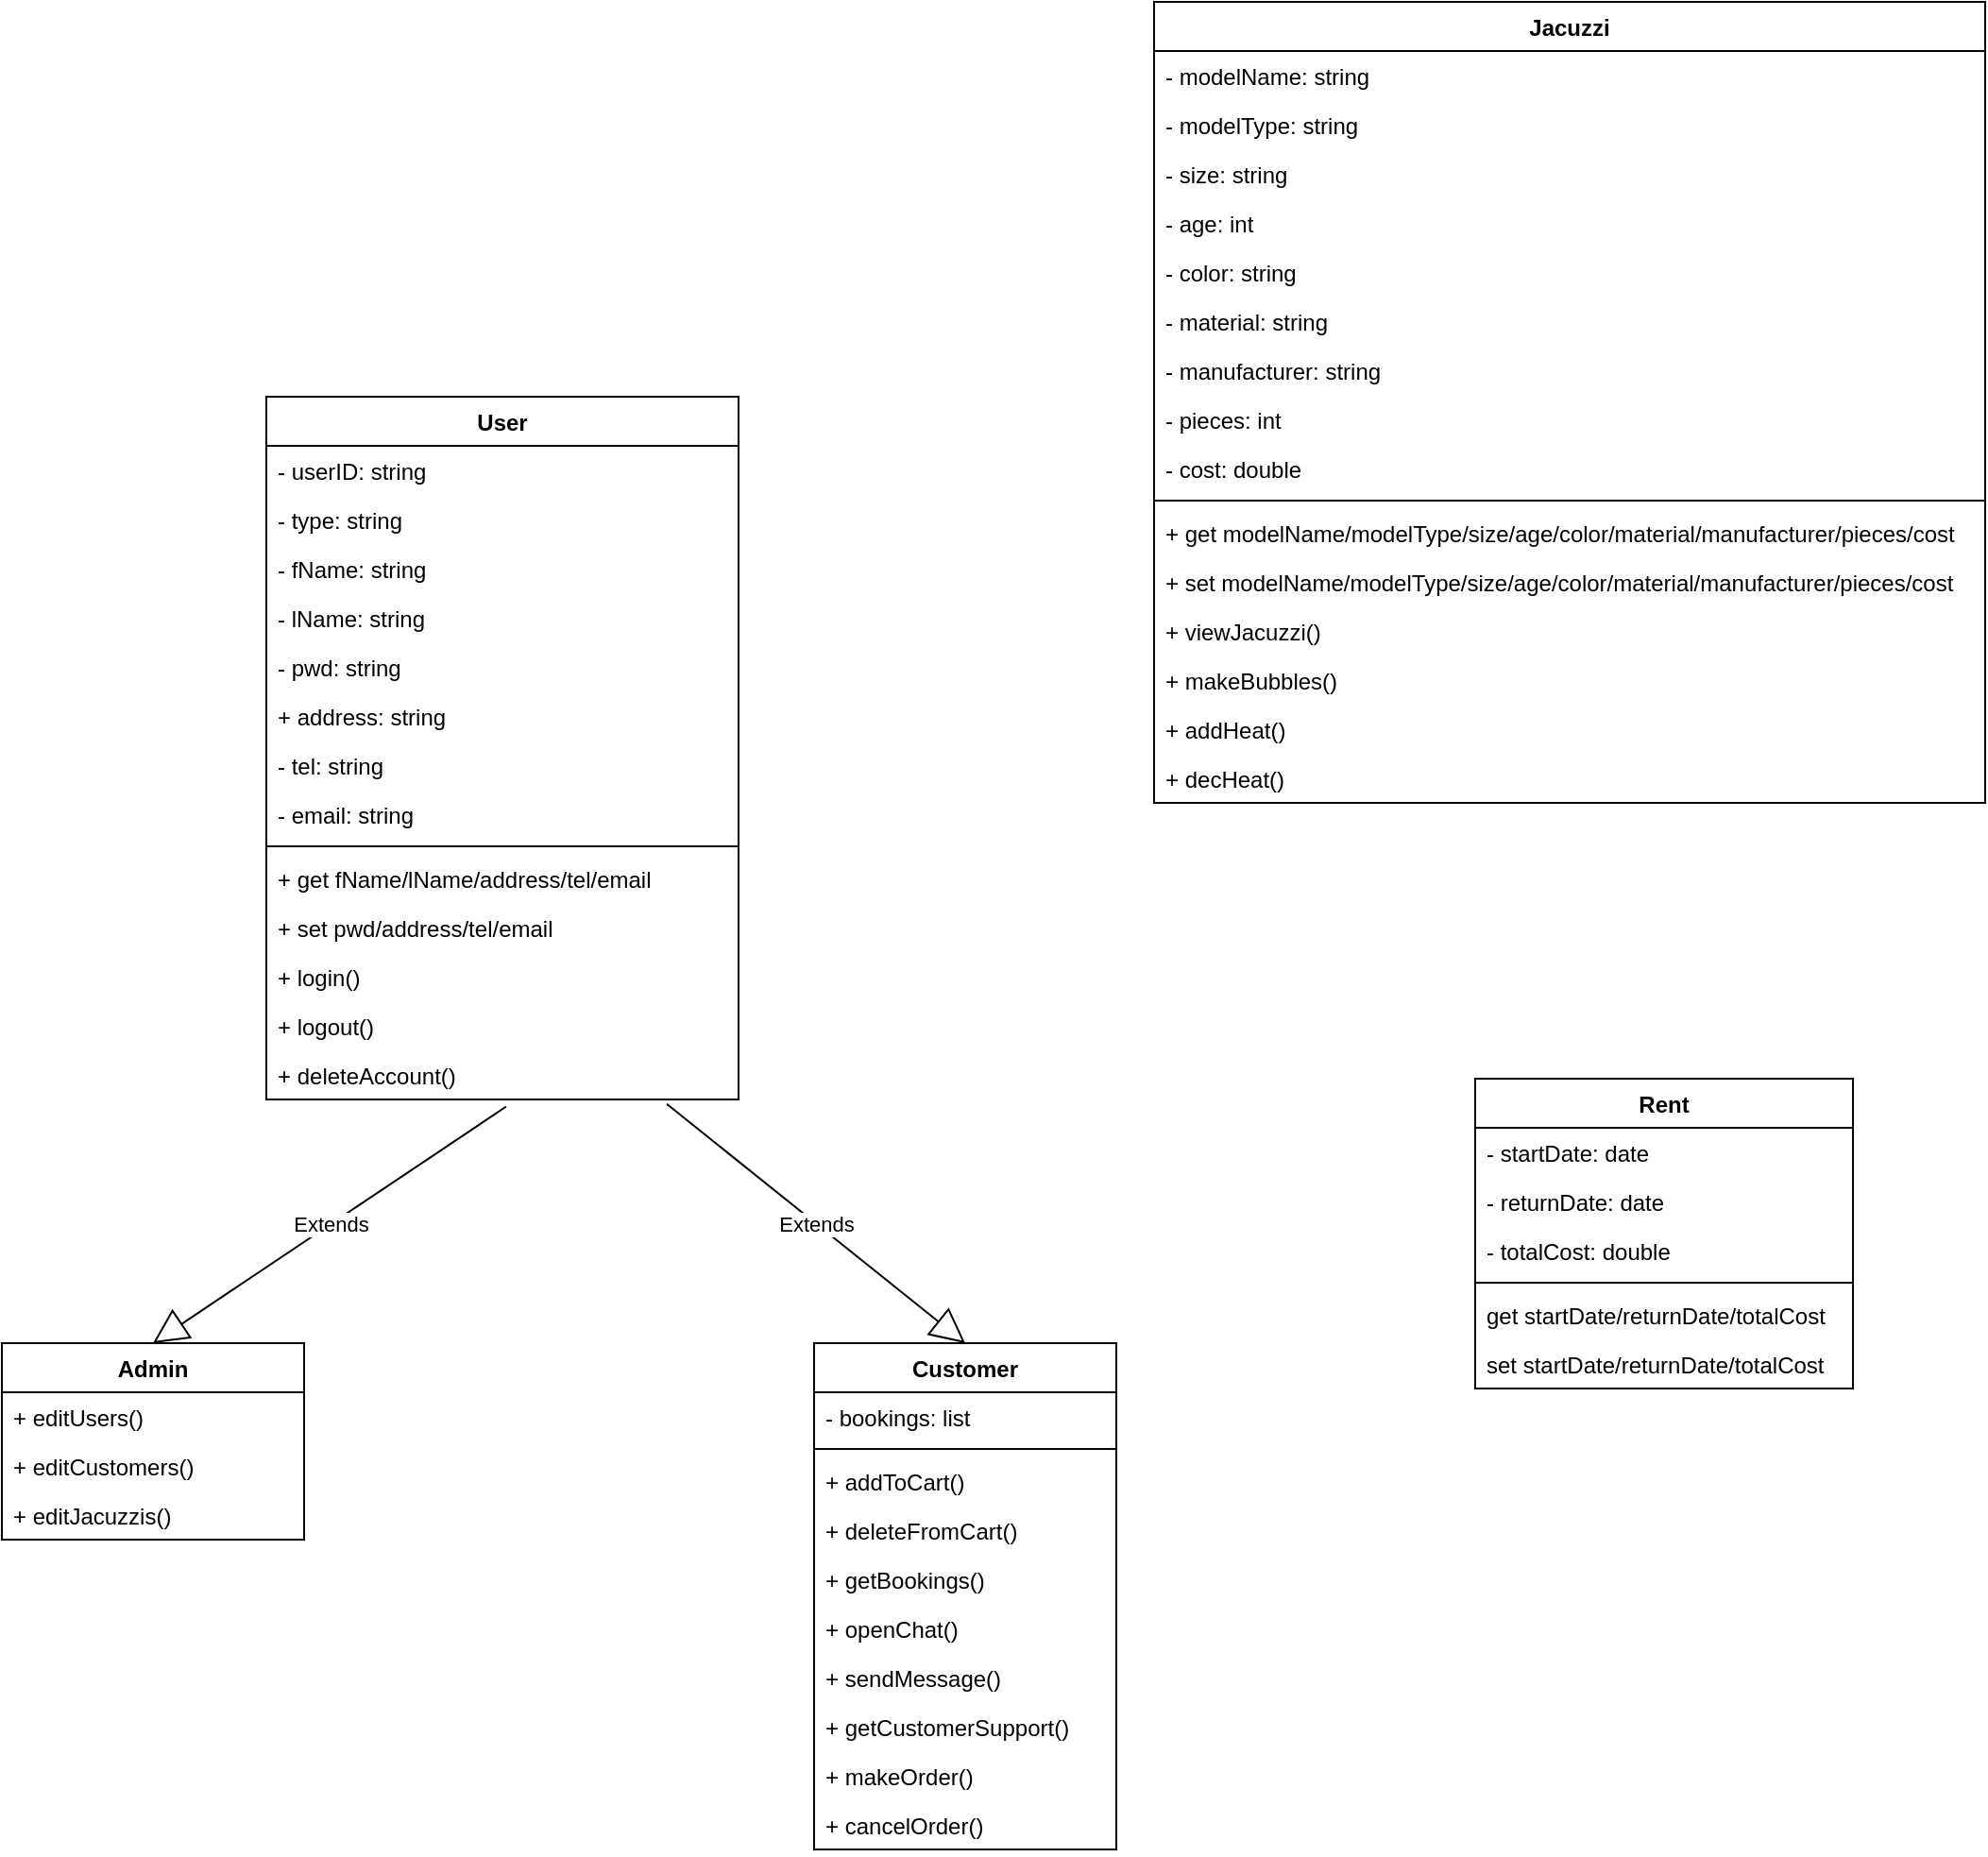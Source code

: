 <mxfile version="20.2.3" type="device"><diagram id="C5RBs43oDa-KdzZeNtuy" name="Page-1"><mxGraphModel dx="2421" dy="1188" grid="1" gridSize="10" guides="1" tooltips="1" connect="1" arrows="1" fold="1" page="1" pageScale="1" pageWidth="827" pageHeight="1169" background="none" math="0" shadow="0"><root><mxCell id="WIyWlLk6GJQsqaUBKTNV-0"/><mxCell id="WIyWlLk6GJQsqaUBKTNV-1" parent="WIyWlLk6GJQsqaUBKTNV-0"/><mxCell id="k1dPZMOnUDA34dIdjiVe-25" value="Jacuzzi" style="swimlane;fontStyle=1;align=center;verticalAlign=top;childLayout=stackLayout;horizontal=1;startSize=26;horizontalStack=0;resizeParent=1;resizeParentMax=0;resizeLast=0;collapsible=1;marginBottom=0;" vertex="1" parent="WIyWlLk6GJQsqaUBKTNV-1"><mxGeometry x="270" y="190" width="440" height="424" as="geometry"/></mxCell><mxCell id="k1dPZMOnUDA34dIdjiVe-26" value="- modelName: string" style="text;strokeColor=none;fillColor=none;align=left;verticalAlign=top;spacingLeft=4;spacingRight=4;overflow=hidden;rotatable=0;points=[[0,0.5],[1,0.5]];portConstraint=eastwest;" vertex="1" parent="k1dPZMOnUDA34dIdjiVe-25"><mxGeometry y="26" width="440" height="26" as="geometry"/></mxCell><mxCell id="k1dPZMOnUDA34dIdjiVe-47" value="- modelType: string" style="text;strokeColor=none;fillColor=none;align=left;verticalAlign=top;spacingLeft=4;spacingRight=4;overflow=hidden;rotatable=0;points=[[0,0.5],[1,0.5]];portConstraint=eastwest;" vertex="1" parent="k1dPZMOnUDA34dIdjiVe-25"><mxGeometry y="52" width="440" height="26" as="geometry"/></mxCell><mxCell id="k1dPZMOnUDA34dIdjiVe-43" value="- size: string" style="text;strokeColor=none;fillColor=none;align=left;verticalAlign=top;spacingLeft=4;spacingRight=4;overflow=hidden;rotatable=0;points=[[0,0.5],[1,0.5]];portConstraint=eastwest;" vertex="1" parent="k1dPZMOnUDA34dIdjiVe-25"><mxGeometry y="78" width="440" height="26" as="geometry"/></mxCell><mxCell id="k1dPZMOnUDA34dIdjiVe-29" value="- age: int" style="text;strokeColor=none;fillColor=none;align=left;verticalAlign=top;spacingLeft=4;spacingRight=4;overflow=hidden;rotatable=0;points=[[0,0.5],[1,0.5]];portConstraint=eastwest;" vertex="1" parent="k1dPZMOnUDA34dIdjiVe-25"><mxGeometry y="104" width="440" height="26" as="geometry"/></mxCell><mxCell id="k1dPZMOnUDA34dIdjiVe-48" value="- color: string" style="text;strokeColor=none;fillColor=none;align=left;verticalAlign=top;spacingLeft=4;spacingRight=4;overflow=hidden;rotatable=0;points=[[0,0.5],[1,0.5]];portConstraint=eastwest;" vertex="1" parent="k1dPZMOnUDA34dIdjiVe-25"><mxGeometry y="130" width="440" height="26" as="geometry"/></mxCell><mxCell id="k1dPZMOnUDA34dIdjiVe-45" value="- material: string" style="text;strokeColor=none;fillColor=none;align=left;verticalAlign=top;spacingLeft=4;spacingRight=4;overflow=hidden;rotatable=0;points=[[0,0.5],[1,0.5]];portConstraint=eastwest;" vertex="1" parent="k1dPZMOnUDA34dIdjiVe-25"><mxGeometry y="156" width="440" height="26" as="geometry"/></mxCell><mxCell id="k1dPZMOnUDA34dIdjiVe-46" value="- manufacturer: string" style="text;strokeColor=none;fillColor=none;align=left;verticalAlign=top;spacingLeft=4;spacingRight=4;overflow=hidden;rotatable=0;points=[[0,0.5],[1,0.5]];portConstraint=eastwest;" vertex="1" parent="k1dPZMOnUDA34dIdjiVe-25"><mxGeometry y="182" width="440" height="26" as="geometry"/></mxCell><mxCell id="k1dPZMOnUDA34dIdjiVe-44" value="- pieces: int" style="text;strokeColor=none;fillColor=none;align=left;verticalAlign=top;spacingLeft=4;spacingRight=4;overflow=hidden;rotatable=0;points=[[0,0.5],[1,0.5]];portConstraint=eastwest;" vertex="1" parent="k1dPZMOnUDA34dIdjiVe-25"><mxGeometry y="208" width="440" height="26" as="geometry"/></mxCell><mxCell id="k1dPZMOnUDA34dIdjiVe-76" value="- cost: double" style="text;strokeColor=none;fillColor=none;align=left;verticalAlign=top;spacingLeft=4;spacingRight=4;overflow=hidden;rotatable=0;points=[[0,0.5],[1,0.5]];portConstraint=eastwest;" vertex="1" parent="k1dPZMOnUDA34dIdjiVe-25"><mxGeometry y="234" width="440" height="26" as="geometry"/></mxCell><mxCell id="k1dPZMOnUDA34dIdjiVe-27" value="" style="line;strokeWidth=1;fillColor=none;align=left;verticalAlign=middle;spacingTop=-1;spacingLeft=3;spacingRight=3;rotatable=0;labelPosition=right;points=[];portConstraint=eastwest;" vertex="1" parent="k1dPZMOnUDA34dIdjiVe-25"><mxGeometry y="260" width="440" height="8" as="geometry"/></mxCell><mxCell id="k1dPZMOnUDA34dIdjiVe-28" value="+ get modelName/modelType/size/age/color/material/manufacturer/pieces/cost" style="text;strokeColor=none;fillColor=none;align=left;verticalAlign=top;spacingLeft=4;spacingRight=4;overflow=hidden;rotatable=0;points=[[0,0.5],[1,0.5]];portConstraint=eastwest;" vertex="1" parent="k1dPZMOnUDA34dIdjiVe-25"><mxGeometry y="268" width="440" height="26" as="geometry"/></mxCell><mxCell id="k1dPZMOnUDA34dIdjiVe-49" value="+ set modelName/modelType/size/age/color/material/manufacturer/pieces/cost" style="text;strokeColor=none;fillColor=none;align=left;verticalAlign=top;spacingLeft=4;spacingRight=4;overflow=hidden;rotatable=0;points=[[0,0.5],[1,0.5]];portConstraint=eastwest;" vertex="1" parent="k1dPZMOnUDA34dIdjiVe-25"><mxGeometry y="294" width="440" height="26" as="geometry"/></mxCell><mxCell id="k1dPZMOnUDA34dIdjiVe-50" value="+ viewJacuzzi() " style="text;strokeColor=none;fillColor=none;align=left;verticalAlign=top;spacingLeft=4;spacingRight=4;overflow=hidden;rotatable=0;points=[[0,0.5],[1,0.5]];portConstraint=eastwest;" vertex="1" parent="k1dPZMOnUDA34dIdjiVe-25"><mxGeometry y="320" width="440" height="26" as="geometry"/></mxCell><mxCell id="k1dPZMOnUDA34dIdjiVe-51" value="+ makeBubbles() " style="text;strokeColor=none;fillColor=none;align=left;verticalAlign=top;spacingLeft=4;spacingRight=4;overflow=hidden;rotatable=0;points=[[0,0.5],[1,0.5]];portConstraint=eastwest;" vertex="1" parent="k1dPZMOnUDA34dIdjiVe-25"><mxGeometry y="346" width="440" height="26" as="geometry"/></mxCell><mxCell id="k1dPZMOnUDA34dIdjiVe-52" value="+ addHeat() " style="text;strokeColor=none;fillColor=none;align=left;verticalAlign=top;spacingLeft=4;spacingRight=4;overflow=hidden;rotatable=0;points=[[0,0.5],[1,0.5]];portConstraint=eastwest;" vertex="1" parent="k1dPZMOnUDA34dIdjiVe-25"><mxGeometry y="372" width="440" height="26" as="geometry"/></mxCell><mxCell id="k1dPZMOnUDA34dIdjiVe-53" value="+ decHeat() " style="text;strokeColor=none;fillColor=none;align=left;verticalAlign=top;spacingLeft=4;spacingRight=4;overflow=hidden;rotatable=0;points=[[0,0.5],[1,0.5]];portConstraint=eastwest;" vertex="1" parent="k1dPZMOnUDA34dIdjiVe-25"><mxGeometry y="398" width="440" height="26" as="geometry"/></mxCell><mxCell id="k1dPZMOnUDA34dIdjiVe-56" value="User" style="swimlane;fontStyle=1;align=center;verticalAlign=top;childLayout=stackLayout;horizontal=1;startSize=26;horizontalStack=0;resizeParent=1;resizeParentMax=0;resizeLast=0;collapsible=1;marginBottom=0;" vertex="1" parent="WIyWlLk6GJQsqaUBKTNV-1"><mxGeometry x="-200" y="399" width="250" height="372" as="geometry"/></mxCell><mxCell id="k1dPZMOnUDA34dIdjiVe-61" value="- userID: string" style="text;strokeColor=none;fillColor=none;align=left;verticalAlign=top;spacingLeft=4;spacingRight=4;overflow=hidden;rotatable=0;points=[[0,0.5],[1,0.5]];portConstraint=eastwest;" vertex="1" parent="k1dPZMOnUDA34dIdjiVe-56"><mxGeometry y="26" width="250" height="26" as="geometry"/></mxCell><mxCell id="k1dPZMOnUDA34dIdjiVe-63" value="- type: string" style="text;strokeColor=none;fillColor=none;align=left;verticalAlign=top;spacingLeft=4;spacingRight=4;overflow=hidden;rotatable=0;points=[[0,0.5],[1,0.5]];portConstraint=eastwest;" vertex="1" parent="k1dPZMOnUDA34dIdjiVe-56"><mxGeometry y="52" width="250" height="26" as="geometry"/></mxCell><mxCell id="k1dPZMOnUDA34dIdjiVe-57" value="- fName: string" style="text;strokeColor=none;fillColor=none;align=left;verticalAlign=top;spacingLeft=4;spacingRight=4;overflow=hidden;rotatable=0;points=[[0,0.5],[1,0.5]];portConstraint=eastwest;" vertex="1" parent="k1dPZMOnUDA34dIdjiVe-56"><mxGeometry y="78" width="250" height="26" as="geometry"/></mxCell><mxCell id="k1dPZMOnUDA34dIdjiVe-60" value="- lName: string" style="text;strokeColor=none;fillColor=none;align=left;verticalAlign=top;spacingLeft=4;spacingRight=4;overflow=hidden;rotatable=0;points=[[0,0.5],[1,0.5]];portConstraint=eastwest;" vertex="1" parent="k1dPZMOnUDA34dIdjiVe-56"><mxGeometry y="104" width="250" height="26" as="geometry"/></mxCell><mxCell id="k1dPZMOnUDA34dIdjiVe-62" value="- pwd: string" style="text;strokeColor=none;fillColor=none;align=left;verticalAlign=top;spacingLeft=4;spacingRight=4;overflow=hidden;rotatable=0;points=[[0,0.5],[1,0.5]];portConstraint=eastwest;" vertex="1" parent="k1dPZMOnUDA34dIdjiVe-56"><mxGeometry y="130" width="250" height="26" as="geometry"/></mxCell><mxCell id="k1dPZMOnUDA34dIdjiVe-71" value="+ address: string" style="text;strokeColor=none;fillColor=none;align=left;verticalAlign=top;spacingLeft=4;spacingRight=4;overflow=hidden;rotatable=0;points=[[0,0.5],[1,0.5]];portConstraint=eastwest;" vertex="1" parent="k1dPZMOnUDA34dIdjiVe-56"><mxGeometry y="156" width="250" height="26" as="geometry"/></mxCell><mxCell id="k1dPZMOnUDA34dIdjiVe-64" value="- tel: string" style="text;strokeColor=none;fillColor=none;align=left;verticalAlign=top;spacingLeft=4;spacingRight=4;overflow=hidden;rotatable=0;points=[[0,0.5],[1,0.5]];portConstraint=eastwest;" vertex="1" parent="k1dPZMOnUDA34dIdjiVe-56"><mxGeometry y="182" width="250" height="26" as="geometry"/></mxCell><mxCell id="k1dPZMOnUDA34dIdjiVe-65" value="- email: string" style="text;strokeColor=none;fillColor=none;align=left;verticalAlign=top;spacingLeft=4;spacingRight=4;overflow=hidden;rotatable=0;points=[[0,0.5],[1,0.5]];portConstraint=eastwest;" vertex="1" parent="k1dPZMOnUDA34dIdjiVe-56"><mxGeometry y="208" width="250" height="26" as="geometry"/></mxCell><mxCell id="k1dPZMOnUDA34dIdjiVe-58" value="" style="line;strokeWidth=1;fillColor=none;align=left;verticalAlign=middle;spacingTop=-1;spacingLeft=3;spacingRight=3;rotatable=0;labelPosition=right;points=[];portConstraint=eastwest;" vertex="1" parent="k1dPZMOnUDA34dIdjiVe-56"><mxGeometry y="234" width="250" height="8" as="geometry"/></mxCell><mxCell id="k1dPZMOnUDA34dIdjiVe-59" value="+ get fName/lName/address/tel/email" style="text;strokeColor=none;fillColor=none;align=left;verticalAlign=top;spacingLeft=4;spacingRight=4;overflow=hidden;rotatable=0;points=[[0,0.5],[1,0.5]];portConstraint=eastwest;" vertex="1" parent="k1dPZMOnUDA34dIdjiVe-56"><mxGeometry y="242" width="250" height="26" as="geometry"/></mxCell><mxCell id="k1dPZMOnUDA34dIdjiVe-66" value="+ set pwd/address/tel/email" style="text;strokeColor=none;fillColor=none;align=left;verticalAlign=top;spacingLeft=4;spacingRight=4;overflow=hidden;rotatable=0;points=[[0,0.5],[1,0.5]];portConstraint=eastwest;" vertex="1" parent="k1dPZMOnUDA34dIdjiVe-56"><mxGeometry y="268" width="250" height="26" as="geometry"/></mxCell><mxCell id="k1dPZMOnUDA34dIdjiVe-67" value="+ login()" style="text;strokeColor=none;fillColor=none;align=left;verticalAlign=top;spacingLeft=4;spacingRight=4;overflow=hidden;rotatable=0;points=[[0,0.5],[1,0.5]];portConstraint=eastwest;" vertex="1" parent="k1dPZMOnUDA34dIdjiVe-56"><mxGeometry y="294" width="250" height="26" as="geometry"/></mxCell><mxCell id="k1dPZMOnUDA34dIdjiVe-68" value="+ logout()" style="text;strokeColor=none;fillColor=none;align=left;verticalAlign=top;spacingLeft=4;spacingRight=4;overflow=hidden;rotatable=0;points=[[0,0.5],[1,0.5]];portConstraint=eastwest;" vertex="1" parent="k1dPZMOnUDA34dIdjiVe-56"><mxGeometry y="320" width="250" height="26" as="geometry"/></mxCell><mxCell id="k1dPZMOnUDA34dIdjiVe-69" value="+ deleteAccount()" style="text;strokeColor=none;fillColor=none;align=left;verticalAlign=top;spacingLeft=4;spacingRight=4;overflow=hidden;rotatable=0;points=[[0,0.5],[1,0.5]];portConstraint=eastwest;" vertex="1" parent="k1dPZMOnUDA34dIdjiVe-56"><mxGeometry y="346" width="250" height="26" as="geometry"/></mxCell><mxCell id="k1dPZMOnUDA34dIdjiVe-72" value="Customer" style="swimlane;fontStyle=1;align=center;verticalAlign=top;childLayout=stackLayout;horizontal=1;startSize=26;horizontalStack=0;resizeParent=1;resizeParentMax=0;resizeLast=0;collapsible=1;marginBottom=0;" vertex="1" parent="WIyWlLk6GJQsqaUBKTNV-1"><mxGeometry x="90" y="900" width="160" height="268" as="geometry"/></mxCell><mxCell id="k1dPZMOnUDA34dIdjiVe-73" value="- bookings: list" style="text;strokeColor=none;fillColor=none;align=left;verticalAlign=top;spacingLeft=4;spacingRight=4;overflow=hidden;rotatable=0;points=[[0,0.5],[1,0.5]];portConstraint=eastwest;" vertex="1" parent="k1dPZMOnUDA34dIdjiVe-72"><mxGeometry y="26" width="160" height="26" as="geometry"/></mxCell><mxCell id="k1dPZMOnUDA34dIdjiVe-74" value="" style="line;strokeWidth=1;fillColor=none;align=left;verticalAlign=middle;spacingTop=-1;spacingLeft=3;spacingRight=3;rotatable=0;labelPosition=right;points=[];portConstraint=eastwest;" vertex="1" parent="k1dPZMOnUDA34dIdjiVe-72"><mxGeometry y="52" width="160" height="8" as="geometry"/></mxCell><mxCell id="k1dPZMOnUDA34dIdjiVe-75" value="+ addToCart()" style="text;strokeColor=none;fillColor=none;align=left;verticalAlign=top;spacingLeft=4;spacingRight=4;overflow=hidden;rotatable=0;points=[[0,0.5],[1,0.5]];portConstraint=eastwest;" vertex="1" parent="k1dPZMOnUDA34dIdjiVe-72"><mxGeometry y="60" width="160" height="26" as="geometry"/></mxCell><mxCell id="k1dPZMOnUDA34dIdjiVe-77" value="+ deleteFromCart()" style="text;strokeColor=none;fillColor=none;align=left;verticalAlign=top;spacingLeft=4;spacingRight=4;overflow=hidden;rotatable=0;points=[[0,0.5],[1,0.5]];portConstraint=eastwest;" vertex="1" parent="k1dPZMOnUDA34dIdjiVe-72"><mxGeometry y="86" width="160" height="26" as="geometry"/></mxCell><mxCell id="k1dPZMOnUDA34dIdjiVe-78" value="+ getBookings()" style="text;strokeColor=none;fillColor=none;align=left;verticalAlign=top;spacingLeft=4;spacingRight=4;overflow=hidden;rotatable=0;points=[[0,0.5],[1,0.5]];portConstraint=eastwest;" vertex="1" parent="k1dPZMOnUDA34dIdjiVe-72"><mxGeometry y="112" width="160" height="26" as="geometry"/></mxCell><mxCell id="k1dPZMOnUDA34dIdjiVe-79" value="+ openChat()" style="text;strokeColor=none;fillColor=none;align=left;verticalAlign=top;spacingLeft=4;spacingRight=4;overflow=hidden;rotatable=0;points=[[0,0.5],[1,0.5]];portConstraint=eastwest;" vertex="1" parent="k1dPZMOnUDA34dIdjiVe-72"><mxGeometry y="138" width="160" height="26" as="geometry"/></mxCell><mxCell id="k1dPZMOnUDA34dIdjiVe-81" value="+ sendMessage()" style="text;strokeColor=none;fillColor=none;align=left;verticalAlign=top;spacingLeft=4;spacingRight=4;overflow=hidden;rotatable=0;points=[[0,0.5],[1,0.5]];portConstraint=eastwest;" vertex="1" parent="k1dPZMOnUDA34dIdjiVe-72"><mxGeometry y="164" width="160" height="26" as="geometry"/></mxCell><mxCell id="k1dPZMOnUDA34dIdjiVe-80" value="+ getCustomerSupport()" style="text;strokeColor=none;fillColor=none;align=left;verticalAlign=top;spacingLeft=4;spacingRight=4;overflow=hidden;rotatable=0;points=[[0,0.5],[1,0.5]];portConstraint=eastwest;" vertex="1" parent="k1dPZMOnUDA34dIdjiVe-72"><mxGeometry y="190" width="160" height="26" as="geometry"/></mxCell><mxCell id="k1dPZMOnUDA34dIdjiVe-104" value="+ makeOrder()" style="text;strokeColor=none;fillColor=none;align=left;verticalAlign=top;spacingLeft=4;spacingRight=4;overflow=hidden;rotatable=0;points=[[0,0.5],[1,0.5]];portConstraint=eastwest;" vertex="1" parent="k1dPZMOnUDA34dIdjiVe-72"><mxGeometry y="216" width="160" height="26" as="geometry"/></mxCell><mxCell id="k1dPZMOnUDA34dIdjiVe-105" value="+ cancelOrder()" style="text;strokeColor=none;fillColor=none;align=left;verticalAlign=top;spacingLeft=4;spacingRight=4;overflow=hidden;rotatable=0;points=[[0,0.5],[1,0.5]];portConstraint=eastwest;" vertex="1" parent="k1dPZMOnUDA34dIdjiVe-72"><mxGeometry y="242" width="160" height="26" as="geometry"/></mxCell><mxCell id="k1dPZMOnUDA34dIdjiVe-82" value="Admin" style="swimlane;fontStyle=1;align=center;verticalAlign=top;childLayout=stackLayout;horizontal=1;startSize=26;horizontalStack=0;resizeParent=1;resizeParentMax=0;resizeLast=0;collapsible=1;marginBottom=0;" vertex="1" parent="WIyWlLk6GJQsqaUBKTNV-1"><mxGeometry x="-340" y="900" width="160" height="104" as="geometry"/></mxCell><mxCell id="k1dPZMOnUDA34dIdjiVe-85" value="+ editUsers()" style="text;strokeColor=none;fillColor=none;align=left;verticalAlign=top;spacingLeft=4;spacingRight=4;overflow=hidden;rotatable=0;points=[[0,0.5],[1,0.5]];portConstraint=eastwest;" vertex="1" parent="k1dPZMOnUDA34dIdjiVe-82"><mxGeometry y="26" width="160" height="26" as="geometry"/></mxCell><mxCell id="k1dPZMOnUDA34dIdjiVe-90" value="+ editCustomers()" style="text;strokeColor=none;fillColor=none;align=left;verticalAlign=top;spacingLeft=4;spacingRight=4;overflow=hidden;rotatable=0;points=[[0,0.5],[1,0.5]];portConstraint=eastwest;" vertex="1" parent="k1dPZMOnUDA34dIdjiVe-82"><mxGeometry y="52" width="160" height="26" as="geometry"/></mxCell><mxCell id="k1dPZMOnUDA34dIdjiVe-91" value="+ editJacuzzis()" style="text;strokeColor=none;fillColor=none;align=left;verticalAlign=top;spacingLeft=4;spacingRight=4;overflow=hidden;rotatable=0;points=[[0,0.5],[1,0.5]];portConstraint=eastwest;" vertex="1" parent="k1dPZMOnUDA34dIdjiVe-82"><mxGeometry y="78" width="160" height="26" as="geometry"/></mxCell><mxCell id="k1dPZMOnUDA34dIdjiVe-94" value="Extends" style="endArrow=block;endSize=16;endFill=0;html=1;rounded=0;entryX=0.5;entryY=0;entryDx=0;entryDy=0;exitX=0.848;exitY=1.091;exitDx=0;exitDy=0;exitPerimeter=0;" edge="1" parent="WIyWlLk6GJQsqaUBKTNV-1" source="k1dPZMOnUDA34dIdjiVe-69" target="k1dPZMOnUDA34dIdjiVe-72"><mxGeometry width="160" relative="1" as="geometry"><mxPoint x="160" y="820" as="sourcePoint"/><mxPoint y="820" as="targetPoint"/></mxGeometry></mxCell><mxCell id="k1dPZMOnUDA34dIdjiVe-93" value="Extends" style="endArrow=block;endSize=16;endFill=0;html=1;rounded=0;entryX=0.5;entryY=0;entryDx=0;entryDy=0;exitX=0.508;exitY=1.145;exitDx=0;exitDy=0;exitPerimeter=0;" edge="1" parent="WIyWlLk6GJQsqaUBKTNV-1" source="k1dPZMOnUDA34dIdjiVe-69" target="k1dPZMOnUDA34dIdjiVe-82"><mxGeometry width="160" relative="1" as="geometry"><mxPoint x="-50" y="850" as="sourcePoint"/><mxPoint x="-210" y="850" as="targetPoint"/></mxGeometry></mxCell><mxCell id="k1dPZMOnUDA34dIdjiVe-97" value="Rent" style="swimlane;fontStyle=1;align=center;verticalAlign=top;childLayout=stackLayout;horizontal=1;startSize=26;horizontalStack=0;resizeParent=1;resizeParentMax=0;resizeLast=0;collapsible=1;marginBottom=0;" vertex="1" parent="WIyWlLk6GJQsqaUBKTNV-1"><mxGeometry x="440" y="760" width="200" height="164" as="geometry"/></mxCell><mxCell id="k1dPZMOnUDA34dIdjiVe-98" value="- startDate: date" style="text;strokeColor=none;fillColor=none;align=left;verticalAlign=top;spacingLeft=4;spacingRight=4;overflow=hidden;rotatable=0;points=[[0,0.5],[1,0.5]];portConstraint=eastwest;" vertex="1" parent="k1dPZMOnUDA34dIdjiVe-97"><mxGeometry y="26" width="200" height="26" as="geometry"/></mxCell><mxCell id="k1dPZMOnUDA34dIdjiVe-101" value="- returnDate: date" style="text;strokeColor=none;fillColor=none;align=left;verticalAlign=top;spacingLeft=4;spacingRight=4;overflow=hidden;rotatable=0;points=[[0,0.5],[1,0.5]];portConstraint=eastwest;" vertex="1" parent="k1dPZMOnUDA34dIdjiVe-97"><mxGeometry y="52" width="200" height="26" as="geometry"/></mxCell><mxCell id="k1dPZMOnUDA34dIdjiVe-102" value="- totalCost: double" style="text;strokeColor=none;fillColor=none;align=left;verticalAlign=top;spacingLeft=4;spacingRight=4;overflow=hidden;rotatable=0;points=[[0,0.5],[1,0.5]];portConstraint=eastwest;" vertex="1" parent="k1dPZMOnUDA34dIdjiVe-97"><mxGeometry y="78" width="200" height="26" as="geometry"/></mxCell><mxCell id="k1dPZMOnUDA34dIdjiVe-99" value="" style="line;strokeWidth=1;fillColor=none;align=left;verticalAlign=middle;spacingTop=-1;spacingLeft=3;spacingRight=3;rotatable=0;labelPosition=right;points=[];portConstraint=eastwest;" vertex="1" parent="k1dPZMOnUDA34dIdjiVe-97"><mxGeometry y="104" width="200" height="8" as="geometry"/></mxCell><mxCell id="k1dPZMOnUDA34dIdjiVe-100" value="get startDate/returnDate/totalCost" style="text;strokeColor=none;fillColor=none;align=left;verticalAlign=top;spacingLeft=4;spacingRight=4;overflow=hidden;rotatable=0;points=[[0,0.5],[1,0.5]];portConstraint=eastwest;" vertex="1" parent="k1dPZMOnUDA34dIdjiVe-97"><mxGeometry y="112" width="200" height="26" as="geometry"/></mxCell><mxCell id="k1dPZMOnUDA34dIdjiVe-103" value="set startDate/returnDate/totalCost" style="text;strokeColor=none;fillColor=none;align=left;verticalAlign=top;spacingLeft=4;spacingRight=4;overflow=hidden;rotatable=0;points=[[0,0.5],[1,0.5]];portConstraint=eastwest;" vertex="1" parent="k1dPZMOnUDA34dIdjiVe-97"><mxGeometry y="138" width="200" height="26" as="geometry"/></mxCell></root></mxGraphModel></diagram></mxfile>